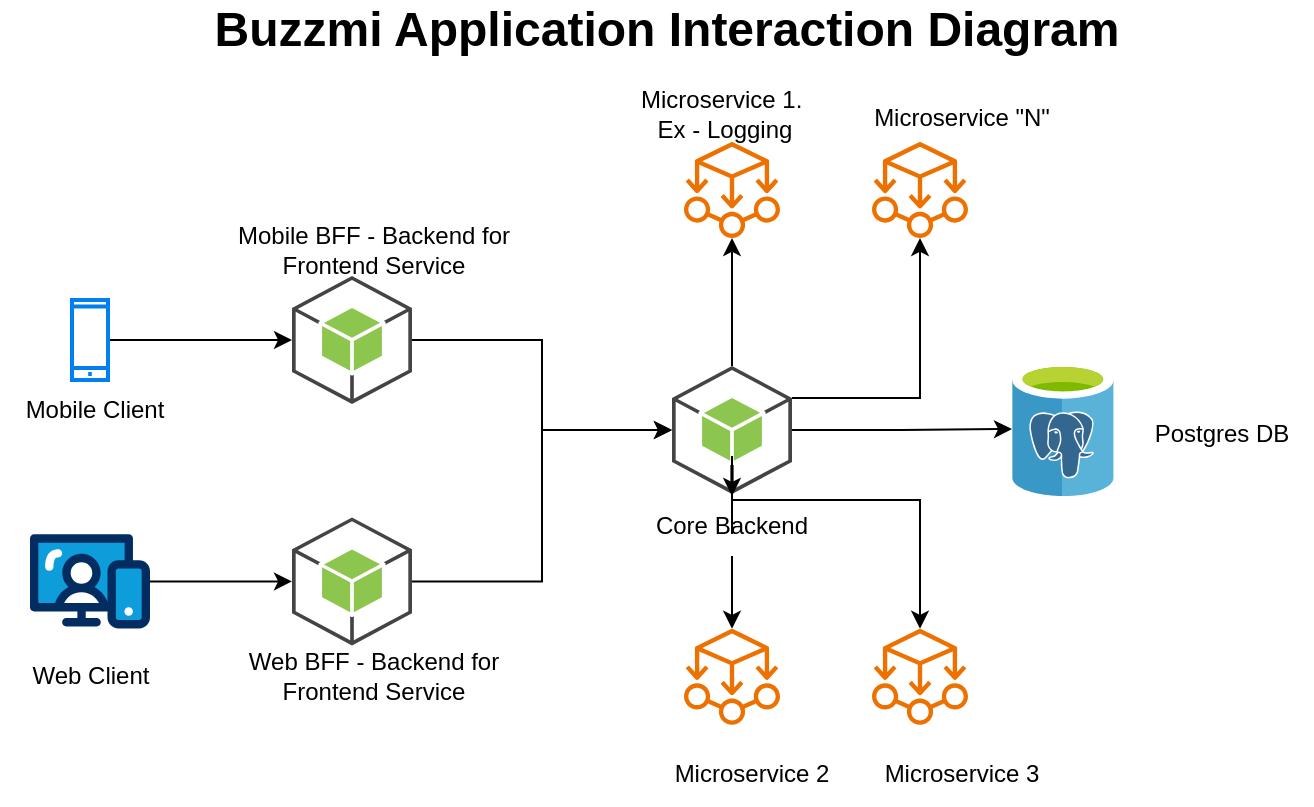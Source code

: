<mxfile version="24.7.7">
  <diagram name="Page-1" id="EmyyCAkO1zEMbGcYE98I">
    <mxGraphModel dx="1434" dy="716" grid="1" gridSize="10" guides="1" tooltips="1" connect="1" arrows="1" fold="1" page="1" pageScale="1" pageWidth="850" pageHeight="1100" math="0" shadow="0">
      <root>
        <mxCell id="0" />
        <mxCell id="1" parent="0" />
        <mxCell id="aiHo0pm3M2-PBp_HJ0Y8-21" value="" style="edgeStyle=orthogonalEdgeStyle;rounded=0;orthogonalLoop=1;jettySize=auto;html=1;" edge="1" parent="1" source="aiHo0pm3M2-PBp_HJ0Y8-1" target="aiHo0pm3M2-PBp_HJ0Y8-14">
          <mxGeometry relative="1" as="geometry" />
        </mxCell>
        <mxCell id="aiHo0pm3M2-PBp_HJ0Y8-1" value="" style="html=1;verticalLabelPosition=bottom;align=center;labelBackgroundColor=#ffffff;verticalAlign=top;strokeWidth=2;strokeColor=#0080F0;shadow=0;dashed=0;shape=mxgraph.ios7.icons.smartphone;" vertex="1" parent="1">
          <mxGeometry x="130" y="180" width="18" height="40" as="geometry" />
        </mxCell>
        <mxCell id="aiHo0pm3M2-PBp_HJ0Y8-20" value="" style="edgeStyle=orthogonalEdgeStyle;rounded=0;orthogonalLoop=1;jettySize=auto;html=1;" edge="1" parent="1" source="aiHo0pm3M2-PBp_HJ0Y8-2" target="aiHo0pm3M2-PBp_HJ0Y8-15">
          <mxGeometry relative="1" as="geometry" />
        </mxCell>
        <mxCell id="aiHo0pm3M2-PBp_HJ0Y8-2" value="" style="verticalLabelPosition=bottom;aspect=fixed;html=1;shape=mxgraph.salesforce.web;" vertex="1" parent="1">
          <mxGeometry x="109" y="297" width="60" height="47.4" as="geometry" />
        </mxCell>
        <mxCell id="aiHo0pm3M2-PBp_HJ0Y8-8" value="" style="image;sketch=0;aspect=fixed;html=1;points=[];align=center;fontSize=12;image=img/lib/mscae/Azure_Database_for_PostgreSQL_servers.svg;" vertex="1" parent="1">
          <mxGeometry x="600" y="211" width="50.92" height="67" as="geometry" />
        </mxCell>
        <mxCell id="aiHo0pm3M2-PBp_HJ0Y8-18" style="edgeStyle=orthogonalEdgeStyle;rounded=0;orthogonalLoop=1;jettySize=auto;html=1;" edge="1" parent="1" source="aiHo0pm3M2-PBp_HJ0Y8-14" target="aiHo0pm3M2-PBp_HJ0Y8-16">
          <mxGeometry relative="1" as="geometry" />
        </mxCell>
        <mxCell id="aiHo0pm3M2-PBp_HJ0Y8-14" value="" style="outlineConnect=0;dashed=0;verticalLabelPosition=bottom;verticalAlign=top;align=center;html=1;shape=mxgraph.aws3.android;fillColor=#8CC64F;gradientColor=none;" vertex="1" parent="1">
          <mxGeometry x="240" y="168" width="60" height="64" as="geometry" />
        </mxCell>
        <mxCell id="aiHo0pm3M2-PBp_HJ0Y8-15" value="" style="outlineConnect=0;dashed=0;verticalLabelPosition=bottom;verticalAlign=top;align=center;html=1;shape=mxgraph.aws3.android;fillColor=#8CC64F;gradientColor=none;" vertex="1" parent="1">
          <mxGeometry x="240" y="288.7" width="60" height="64" as="geometry" />
        </mxCell>
        <mxCell id="aiHo0pm3M2-PBp_HJ0Y8-17" value="" style="edgeStyle=orthogonalEdgeStyle;rounded=0;orthogonalLoop=1;jettySize=auto;html=1;" edge="1" parent="1" source="aiHo0pm3M2-PBp_HJ0Y8-16" target="aiHo0pm3M2-PBp_HJ0Y8-8">
          <mxGeometry relative="1" as="geometry" />
        </mxCell>
        <mxCell id="aiHo0pm3M2-PBp_HJ0Y8-26" value="" style="edgeStyle=orthogonalEdgeStyle;rounded=0;orthogonalLoop=1;jettySize=auto;html=1;" edge="1" parent="1" source="aiHo0pm3M2-PBp_HJ0Y8-16" target="aiHo0pm3M2-PBp_HJ0Y8-24">
          <mxGeometry relative="1" as="geometry" />
        </mxCell>
        <mxCell id="aiHo0pm3M2-PBp_HJ0Y8-27" value="" style="edgeStyle=orthogonalEdgeStyle;rounded=0;orthogonalLoop=1;jettySize=auto;html=1;" edge="1" parent="1" source="aiHo0pm3M2-PBp_HJ0Y8-42" target="aiHo0pm3M2-PBp_HJ0Y8-22">
          <mxGeometry relative="1" as="geometry" />
        </mxCell>
        <mxCell id="aiHo0pm3M2-PBp_HJ0Y8-28" style="edgeStyle=orthogonalEdgeStyle;rounded=0;orthogonalLoop=1;jettySize=auto;html=1;" edge="1" parent="1" source="aiHo0pm3M2-PBp_HJ0Y8-16" target="aiHo0pm3M2-PBp_HJ0Y8-23">
          <mxGeometry relative="1" as="geometry">
            <Array as="points">
              <mxPoint x="460" y="280" />
              <mxPoint x="554" y="280" />
            </Array>
          </mxGeometry>
        </mxCell>
        <mxCell id="aiHo0pm3M2-PBp_HJ0Y8-31" style="edgeStyle=orthogonalEdgeStyle;rounded=0;orthogonalLoop=1;jettySize=auto;html=1;exitX=1;exitY=0.25;exitDx=0;exitDy=0;exitPerimeter=0;" edge="1" parent="1" source="aiHo0pm3M2-PBp_HJ0Y8-16" target="aiHo0pm3M2-PBp_HJ0Y8-29">
          <mxGeometry relative="1" as="geometry">
            <Array as="points">
              <mxPoint x="554" y="229" />
            </Array>
          </mxGeometry>
        </mxCell>
        <mxCell id="aiHo0pm3M2-PBp_HJ0Y8-16" value="" style="outlineConnect=0;dashed=0;verticalLabelPosition=bottom;verticalAlign=top;align=center;html=1;shape=mxgraph.aws3.android;fillColor=#8CC64F;gradientColor=none;" vertex="1" parent="1">
          <mxGeometry x="430" y="213" width="60" height="64" as="geometry" />
        </mxCell>
        <mxCell id="aiHo0pm3M2-PBp_HJ0Y8-19" style="edgeStyle=orthogonalEdgeStyle;rounded=0;orthogonalLoop=1;jettySize=auto;html=1;entryX=0;entryY=0.5;entryDx=0;entryDy=0;entryPerimeter=0;" edge="1" parent="1" source="aiHo0pm3M2-PBp_HJ0Y8-15" target="aiHo0pm3M2-PBp_HJ0Y8-16">
          <mxGeometry relative="1" as="geometry" />
        </mxCell>
        <mxCell id="aiHo0pm3M2-PBp_HJ0Y8-22" value="" style="sketch=0;outlineConnect=0;fontColor=#232F3E;gradientColor=none;fillColor=#ED7100;strokeColor=none;dashed=0;verticalLabelPosition=bottom;verticalAlign=top;align=center;html=1;fontSize=12;fontStyle=0;aspect=fixed;pointerEvents=1;shape=mxgraph.aws4.ec2_aws_microservice_extractor_for_net;" vertex="1" parent="1">
          <mxGeometry x="436" y="344.4" width="48" height="48" as="geometry" />
        </mxCell>
        <mxCell id="aiHo0pm3M2-PBp_HJ0Y8-23" value="" style="sketch=0;outlineConnect=0;fontColor=#232F3E;gradientColor=none;fillColor=#ED7100;strokeColor=none;dashed=0;verticalLabelPosition=bottom;verticalAlign=top;align=center;html=1;fontSize=12;fontStyle=0;aspect=fixed;pointerEvents=1;shape=mxgraph.aws4.ec2_aws_microservice_extractor_for_net;" vertex="1" parent="1">
          <mxGeometry x="530" y="344.4" width="48" height="48" as="geometry" />
        </mxCell>
        <mxCell id="aiHo0pm3M2-PBp_HJ0Y8-24" value="" style="sketch=0;outlineConnect=0;fontColor=#232F3E;gradientColor=none;fillColor=#ED7100;strokeColor=none;dashed=0;verticalLabelPosition=bottom;verticalAlign=top;align=center;html=1;fontSize=12;fontStyle=0;aspect=fixed;pointerEvents=1;shape=mxgraph.aws4.ec2_aws_microservice_extractor_for_net;" vertex="1" parent="1">
          <mxGeometry x="436" y="101" width="48" height="48" as="geometry" />
        </mxCell>
        <mxCell id="aiHo0pm3M2-PBp_HJ0Y8-29" value="" style="sketch=0;outlineConnect=0;fontColor=#232F3E;gradientColor=none;fillColor=#ED7100;strokeColor=none;dashed=0;verticalLabelPosition=bottom;verticalAlign=top;align=center;html=1;fontSize=12;fontStyle=0;aspect=fixed;pointerEvents=1;shape=mxgraph.aws4.ec2_aws_microservice_extractor_for_net;" vertex="1" parent="1">
          <mxGeometry x="530" y="101" width="48" height="48" as="geometry" />
        </mxCell>
        <mxCell id="aiHo0pm3M2-PBp_HJ0Y8-32" value="Mobile Client" style="text;html=1;align=center;verticalAlign=middle;whiteSpace=wrap;rounded=0;" vertex="1" parent="1">
          <mxGeometry x="97" y="220" width="89" height="30" as="geometry" />
        </mxCell>
        <mxCell id="aiHo0pm3M2-PBp_HJ0Y8-33" value="Web Client" style="text;html=1;align=center;verticalAlign=middle;whiteSpace=wrap;rounded=0;" vertex="1" parent="1">
          <mxGeometry x="94.5" y="352.7" width="89" height="30" as="geometry" />
        </mxCell>
        <mxCell id="aiHo0pm3M2-PBp_HJ0Y8-34" value="Web BFF - Backend for Frontend Service" style="text;html=1;align=center;verticalAlign=middle;whiteSpace=wrap;rounded=0;" vertex="1" parent="1">
          <mxGeometry x="196" y="353.4" width="170" height="30" as="geometry" />
        </mxCell>
        <mxCell id="aiHo0pm3M2-PBp_HJ0Y8-35" value="Mobile BFF - Backend for Frontend Service" style="text;html=1;align=center;verticalAlign=middle;whiteSpace=wrap;rounded=0;" vertex="1" parent="1">
          <mxGeometry x="196" y="140" width="170" height="30" as="geometry" />
        </mxCell>
        <mxCell id="aiHo0pm3M2-PBp_HJ0Y8-36" value="Microservice 3" style="text;html=1;align=center;verticalAlign=middle;whiteSpace=wrap;rounded=0;" vertex="1" parent="1">
          <mxGeometry x="530" y="402.4" width="90" height="30" as="geometry" />
        </mxCell>
        <mxCell id="aiHo0pm3M2-PBp_HJ0Y8-37" value="Microservice &quot;N&quot;" style="text;html=1;align=center;verticalAlign=middle;whiteSpace=wrap;rounded=0;" vertex="1" parent="1">
          <mxGeometry x="530" y="74" width="90" height="30" as="geometry" />
        </mxCell>
        <mxCell id="aiHo0pm3M2-PBp_HJ0Y8-38" value="Microservice 1.&amp;nbsp;&lt;div&gt;Ex - Logging&lt;/div&gt;" style="text;html=1;align=center;verticalAlign=middle;whiteSpace=wrap;rounded=0;" vertex="1" parent="1">
          <mxGeometry x="394" y="72" width="125" height="30" as="geometry" />
        </mxCell>
        <mxCell id="aiHo0pm3M2-PBp_HJ0Y8-39" value="Microservice 2" style="text;html=1;align=center;verticalAlign=middle;whiteSpace=wrap;rounded=0;" vertex="1" parent="1">
          <mxGeometry x="425" y="402.4" width="90" height="30" as="geometry" />
        </mxCell>
        <mxCell id="aiHo0pm3M2-PBp_HJ0Y8-41" value="Postgres DB" style="text;html=1;align=center;verticalAlign=middle;whiteSpace=wrap;rounded=0;" vertex="1" parent="1">
          <mxGeometry x="660" y="232" width="90" height="30" as="geometry" />
        </mxCell>
        <mxCell id="aiHo0pm3M2-PBp_HJ0Y8-43" value="" style="edgeStyle=orthogonalEdgeStyle;rounded=0;orthogonalLoop=1;jettySize=auto;html=1;" edge="1" parent="1" source="aiHo0pm3M2-PBp_HJ0Y8-16" target="aiHo0pm3M2-PBp_HJ0Y8-42">
          <mxGeometry relative="1" as="geometry">
            <mxPoint x="460" y="277" as="sourcePoint" />
            <mxPoint x="460" y="344" as="targetPoint" />
          </mxGeometry>
        </mxCell>
        <mxCell id="aiHo0pm3M2-PBp_HJ0Y8-42" value="Core Backend" style="text;html=1;align=center;verticalAlign=middle;whiteSpace=wrap;rounded=0;" vertex="1" parent="1">
          <mxGeometry x="418" y="278" width="84" height="30" as="geometry" />
        </mxCell>
        <mxCell id="aiHo0pm3M2-PBp_HJ0Y8-44" value="&lt;b&gt;&lt;font style=&quot;font-size: 24px;&quot;&gt;Buzzmi Application Interaction Diagram&lt;/font&gt;&lt;/b&gt;" style="text;html=1;align=center;verticalAlign=middle;whiteSpace=wrap;rounded=0;" vertex="1" parent="1">
          <mxGeometry x="183.5" y="30" width="486.5" height="30" as="geometry" />
        </mxCell>
      </root>
    </mxGraphModel>
  </diagram>
</mxfile>
